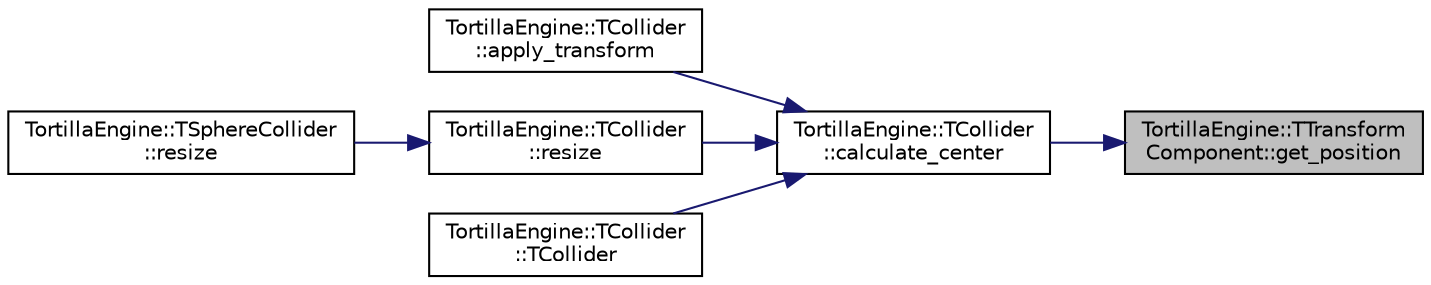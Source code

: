 digraph "TortillaEngine::TTransformComponent::get_position"
{
 // LATEX_PDF_SIZE
  edge [fontname="Helvetica",fontsize="10",labelfontname="Helvetica",labelfontsize="10"];
  node [fontname="Helvetica",fontsize="10",shape=record];
  rankdir="RL";
  Node1 [label="TortillaEngine::TTransform\lComponent::get_position",height=0.2,width=0.4,color="black", fillcolor="grey75", style="filled", fontcolor="black",tooltip="Gets the position."];
  Node1 -> Node2 [dir="back",color="midnightblue",fontsize="10",style="solid",fontname="Helvetica"];
  Node2 [label="TortillaEngine::TCollider\l::calculate_center",height=0.2,width=0.4,color="black", fillcolor="white", style="filled",URL="$class_tortilla_engine_1_1_t_collider.html#a86f0440dfa2d5b048e1aa51496ce7b29",tooltip="Calculates the center of the collider."];
  Node2 -> Node3 [dir="back",color="midnightblue",fontsize="10",style="solid",fontname="Helvetica"];
  Node3 [label="TortillaEngine::TCollider\l::apply_transform",height=0.2,width=0.4,color="black", fillcolor="white", style="filled",URL="$class_tortilla_engine_1_1_t_collider.html#a263f1d0a86987c5c456cb5f0cb05d7e4",tooltip="Apply the transform of the parent."];
  Node2 -> Node4 [dir="back",color="midnightblue",fontsize="10",style="solid",fontname="Helvetica"];
  Node4 [label="TortillaEngine::TCollider\l::resize",height=0.2,width=0.4,color="black", fillcolor="white", style="filled",URL="$class_tortilla_engine_1_1_t_collider.html#a11c7bcba2919de51199b2775dfd255fa",tooltip="Apply an scale to the collider."];
  Node4 -> Node5 [dir="back",color="midnightblue",fontsize="10",style="solid",fontname="Helvetica"];
  Node5 [label="TortillaEngine::TSphereCollider\l::resize",height=0.2,width=0.4,color="black", fillcolor="white", style="filled",URL="$class_tortilla_engine_1_1_t_sphere_collider.html#abef60ed6a59f209b59ffe1c80f51bc76",tooltip="Apply an scale to the collider."];
  Node2 -> Node6 [dir="back",color="midnightblue",fontsize="10",style="solid",fontname="Helvetica"];
  Node6 [label="TortillaEngine::TCollider\l::TCollider",height=0.2,width=0.4,color="black", fillcolor="white", style="filled",URL="$class_tortilla_engine_1_1_t_collider.html#aca14a63deb74db91a06158a6fc6d21fe",tooltip="Creates a collider with the given values."];
}
